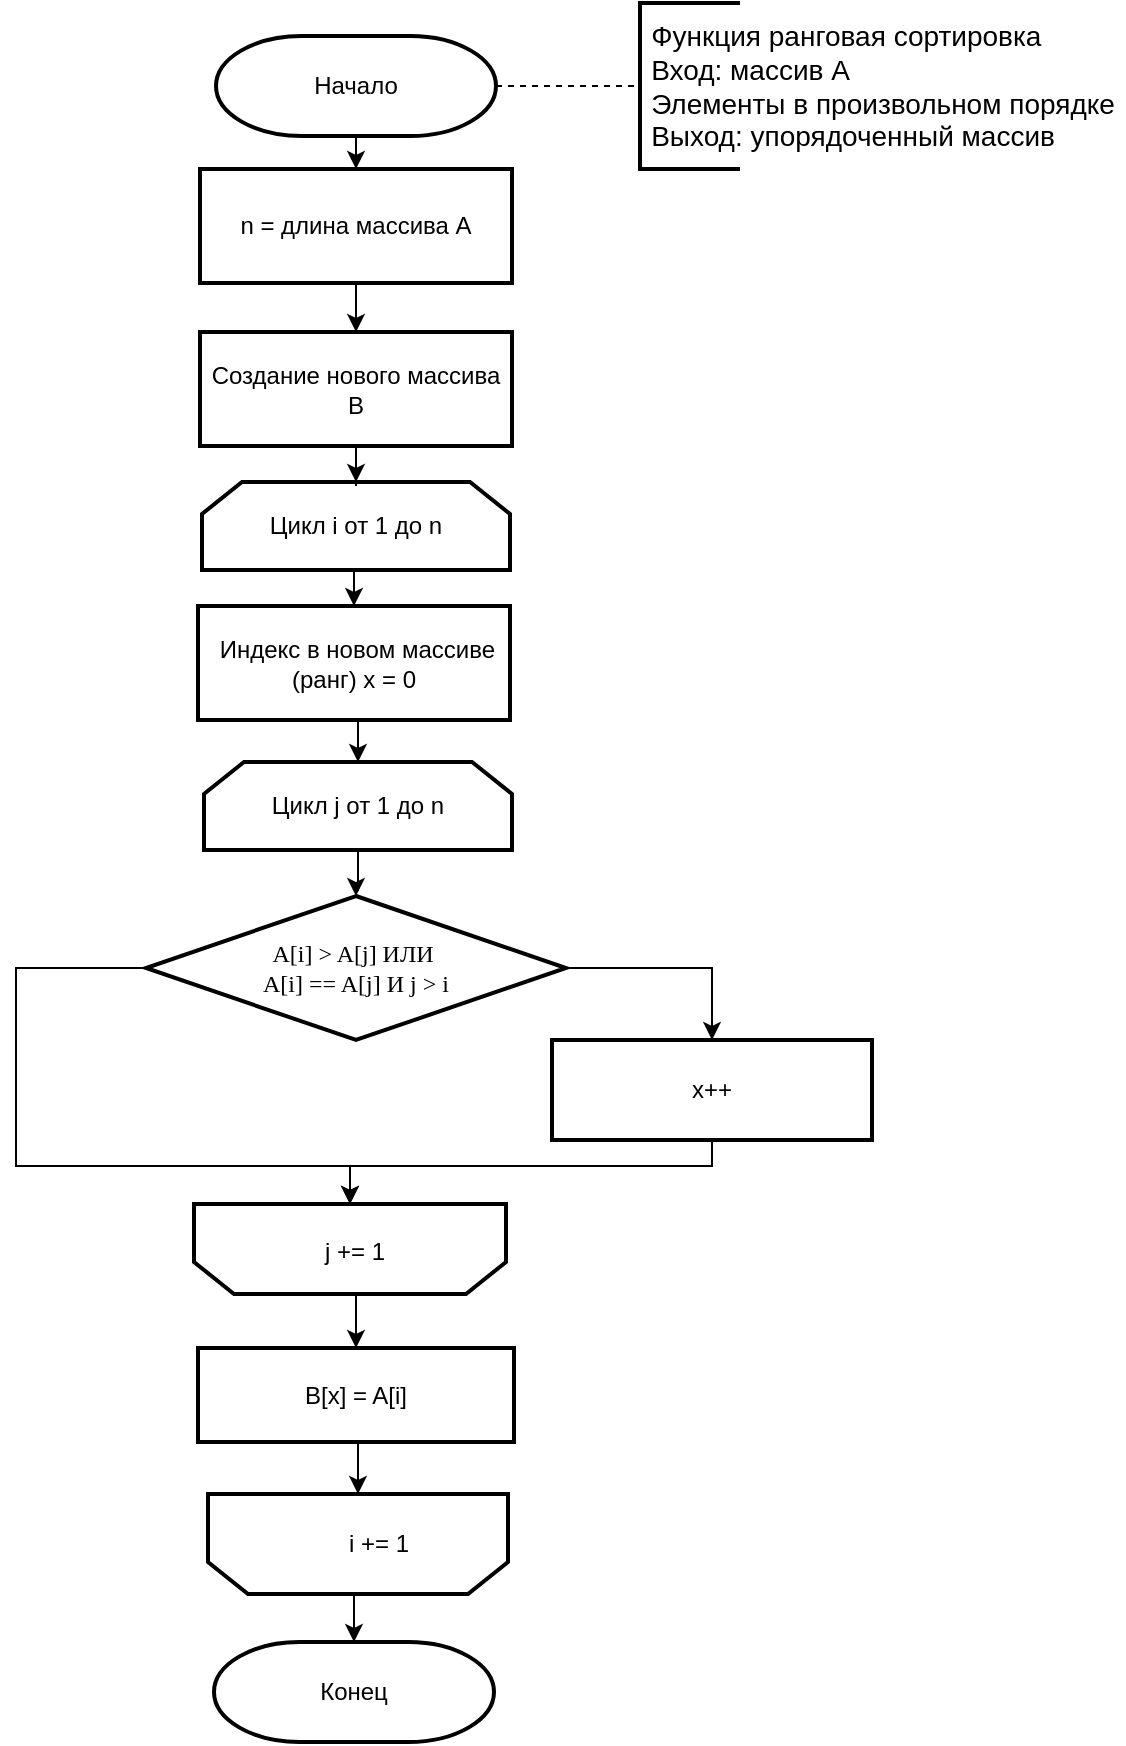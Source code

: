 <mxfile version="13.9.9" type="device" pages="3"><diagram id="C5RBs43oDa-KdzZeNtuy" name="шейкер"><mxGraphModel dx="429" dy="853" grid="0" gridSize="10" guides="1" tooltips="1" connect="1" arrows="1" fold="1" page="1" pageScale="1" pageWidth="827" pageHeight="1169" math="0" shadow="0"><root><mxCell id="WIyWlLk6GJQsqaUBKTNV-0"/><mxCell id="WIyWlLk6GJQsqaUBKTNV-1" parent="WIyWlLk6GJQsqaUBKTNV-0"/><mxCell id="FJBb87z16YMADizGVczc-8" style="edgeStyle=orthogonalEdgeStyle;rounded=0;orthogonalLoop=1;jettySize=auto;html=1;exitX=0.5;exitY=1;exitDx=0;exitDy=0;exitPerimeter=0;" parent="WIyWlLk6GJQsqaUBKTNV-1" source="cw5GKaNrx1taj8MvquGk-0" target="cw5GKaNrx1taj8MvquGk-3" edge="1"><mxGeometry relative="1" as="geometry"/></mxCell><mxCell id="p1bAHlazFoZSwkdOtZy0-3" style="edgeStyle=orthogonalEdgeStyle;rounded=0;orthogonalLoop=1;jettySize=auto;html=1;exitX=1;exitY=0.5;exitDx=0;exitDy=0;exitPerimeter=0;entryX=0;entryY=0.5;entryDx=0;entryDy=0;entryPerimeter=0;endArrow=none;endFill=0;dashed=1;" parent="WIyWlLk6GJQsqaUBKTNV-1" source="cw5GKaNrx1taj8MvquGk-0" target="p1bAHlazFoZSwkdOtZy0-0" edge="1"><mxGeometry relative="1" as="geometry"/></mxCell><mxCell id="cw5GKaNrx1taj8MvquGk-0" value="Начало" style="strokeWidth=2;html=1;shape=mxgraph.flowchart.terminator;whiteSpace=wrap;" parent="WIyWlLk6GJQsqaUBKTNV-1" vertex="1"><mxGeometry x="170" y="40" width="140" height="50" as="geometry"/></mxCell><mxCell id="JH4Yfha7tpX3qkW7H3EL-7" style="edgeStyle=orthogonalEdgeStyle;rounded=0;orthogonalLoop=1;jettySize=auto;html=1;exitX=0.5;exitY=1;exitDx=0;exitDy=0;entryX=0.5;entryY=0;entryDx=0;entryDy=0;" edge="1" parent="WIyWlLk6GJQsqaUBKTNV-1" source="cw5GKaNrx1taj8MvquGk-3" target="JH4Yfha7tpX3qkW7H3EL-1"><mxGeometry relative="1" as="geometry"/></mxCell><mxCell id="cw5GKaNrx1taj8MvquGk-3" value="n = длина массива А" style="rounded=0;whiteSpace=wrap;html=1;strokeWidth=2;" parent="WIyWlLk6GJQsqaUBKTNV-1" vertex="1"><mxGeometry x="162" y="106.5" width="156" height="57" as="geometry"/></mxCell><mxCell id="JH4Yfha7tpX3qkW7H3EL-9" style="edgeStyle=orthogonalEdgeStyle;rounded=0;orthogonalLoop=1;jettySize=auto;html=1;exitX=0.5;exitY=1;exitDx=0;exitDy=0;entryX=0.5;entryY=0;entryDx=0;entryDy=0;" edge="1" parent="WIyWlLk6GJQsqaUBKTNV-1" source="cw5GKaNrx1taj8MvquGk-4" target="JH4Yfha7tpX3qkW7H3EL-3"><mxGeometry relative="1" as="geometry"/></mxCell><mxCell id="cw5GKaNrx1taj8MvquGk-4" value="Цикл i от 1 до n" style="shape=loopLimit;whiteSpace=wrap;html=1;strokeWidth=2;" parent="WIyWlLk6GJQsqaUBKTNV-1" vertex="1"><mxGeometry x="163" y="263" width="154" height="44" as="geometry"/></mxCell><mxCell id="FJBb87z16YMADizGVczc-15" style="edgeStyle=orthogonalEdgeStyle;rounded=0;orthogonalLoop=1;jettySize=auto;html=1;exitX=1;exitY=0.5;exitDx=0;exitDy=0;" parent="WIyWlLk6GJQsqaUBKTNV-1" source="cw5GKaNrx1taj8MvquGk-5" target="cw5GKaNrx1taj8MvquGk-6" edge="1"><mxGeometry relative="1" as="geometry"/></mxCell><mxCell id="JH4Yfha7tpX3qkW7H3EL-12" style="edgeStyle=orthogonalEdgeStyle;rounded=0;orthogonalLoop=1;jettySize=auto;html=1;exitX=0;exitY=0.5;exitDx=0;exitDy=0;entryX=0.5;entryY=1;entryDx=0;entryDy=0;" edge="1" parent="WIyWlLk6GJQsqaUBKTNV-1" source="cw5GKaNrx1taj8MvquGk-5" target="cw5GKaNrx1taj8MvquGk-8"><mxGeometry relative="1" as="geometry"><Array as="points"><mxPoint x="70" y="506"/><mxPoint x="70" y="605"/><mxPoint x="237" y="605"/></Array></mxGeometry></mxCell><mxCell id="cw5GKaNrx1taj8MvquGk-5" value="&lt;font face=&quot;Verdana&quot;&gt;A[i] &amp;gt; A[j] ИЛИ&amp;nbsp;&lt;br&gt;A[i] == A[j] И j &amp;gt; i&lt;/font&gt;" style="rhombus;whiteSpace=wrap;html=1;strokeWidth=2;" parent="WIyWlLk6GJQsqaUBKTNV-1" vertex="1"><mxGeometry x="135" y="470" width="210" height="72" as="geometry"/></mxCell><mxCell id="JH4Yfha7tpX3qkW7H3EL-13" style="edgeStyle=orthogonalEdgeStyle;rounded=0;orthogonalLoop=1;jettySize=auto;html=1;exitX=0.5;exitY=1;exitDx=0;exitDy=0;entryX=0.5;entryY=1;entryDx=0;entryDy=0;" edge="1" parent="WIyWlLk6GJQsqaUBKTNV-1" source="cw5GKaNrx1taj8MvquGk-6" target="cw5GKaNrx1taj8MvquGk-8"><mxGeometry relative="1" as="geometry"><Array as="points"><mxPoint x="418" y="605"/><mxPoint x="237" y="605"/></Array></mxGeometry></mxCell><mxCell id="cw5GKaNrx1taj8MvquGk-6" value="x++" style="rounded=0;whiteSpace=wrap;html=1;strokeWidth=2;" parent="WIyWlLk6GJQsqaUBKTNV-1" vertex="1"><mxGeometry x="338" y="542" width="160" height="50" as="geometry"/></mxCell><mxCell id="cw5GKaNrx1taj8MvquGk-10" value="" style="group" parent="WIyWlLk6GJQsqaUBKTNV-1" vertex="1" connectable="0"><mxGeometry x="159" y="624" width="156" height="45" as="geometry"/></mxCell><mxCell id="cw5GKaNrx1taj8MvquGk-8" value="" style="shape=loopLimit;whiteSpace=wrap;html=1;strokeWidth=2;rotation=-180;" parent="cw5GKaNrx1taj8MvquGk-10" vertex="1"><mxGeometry width="156" height="45" as="geometry"/></mxCell><mxCell id="cw5GKaNrx1taj8MvquGk-9" value="j += 1" style="text;html=1;align=center;verticalAlign=middle;resizable=0;points=[];autosize=1;" parent="cw5GKaNrx1taj8MvquGk-10" vertex="1"><mxGeometry x="60.059" y="14.5" width="40" height="18" as="geometry"/></mxCell><mxCell id="JH4Yfha7tpX3qkW7H3EL-15" style="edgeStyle=orthogonalEdgeStyle;rounded=0;orthogonalLoop=1;jettySize=auto;html=1;exitX=0.5;exitY=1;exitDx=0;exitDy=0;entryX=0.5;entryY=1;entryDx=0;entryDy=0;" edge="1" parent="WIyWlLk6GJQsqaUBKTNV-1" source="cw5GKaNrx1taj8MvquGk-11" target="FJBb87z16YMADizGVczc-4"><mxGeometry relative="1" as="geometry"/></mxCell><mxCell id="cw5GKaNrx1taj8MvquGk-11" value="B[x] = A[i]" style="rounded=0;whiteSpace=wrap;html=1;strokeWidth=2;" parent="WIyWlLk6GJQsqaUBKTNV-1" vertex="1"><mxGeometry x="161" y="696" width="158" height="47" as="geometry"/></mxCell><mxCell id="cw5GKaNrx1taj8MvquGk-16" value="Конец" style="strokeWidth=2;html=1;shape=mxgraph.flowchart.terminator;whiteSpace=wrap;" parent="WIyWlLk6GJQsqaUBKTNV-1" vertex="1"><mxGeometry x="169" y="843" width="140" height="50" as="geometry"/></mxCell><mxCell id="FJBb87z16YMADizGVczc-3" value="" style="group" parent="WIyWlLk6GJQsqaUBKTNV-1" vertex="1" connectable="0"><mxGeometry x="166" y="769" width="170" height="50" as="geometry"/></mxCell><mxCell id="FJBb87z16YMADizGVczc-4" value="" style="shape=loopLimit;whiteSpace=wrap;html=1;strokeWidth=2;rotation=-180;" parent="FJBb87z16YMADizGVczc-3" vertex="1"><mxGeometry width="150" height="50" as="geometry"/></mxCell><mxCell id="FJBb87z16YMADizGVczc-5" value="i += 1" style="text;html=1;align=center;verticalAlign=middle;resizable=0;points=[];autosize=1;" parent="FJBb87z16YMADizGVczc-3" vertex="1"><mxGeometry x="60" y="15" width="50" height="20" as="geometry"/></mxCell><mxCell id="p1bAHlazFoZSwkdOtZy0-0" value="" style="strokeWidth=2;html=1;shape=mxgraph.flowchart.annotation_1;align=left;pointerEvents=1;" parent="WIyWlLk6GJQsqaUBKTNV-1" vertex="1"><mxGeometry x="382" y="23.5" width="50" height="83" as="geometry"/></mxCell><mxCell id="p1bAHlazFoZSwkdOtZy0-1" value="&lt;div style=&quot;text-align: left&quot;&gt;&lt;span style=&quot;font-size: 14px&quot;&gt;Функция ранговая сортировка&lt;/span&gt;&lt;/div&gt;&lt;font style=&quot;font-size: 14px&quot;&gt;&lt;div style=&quot;text-align: left&quot;&gt;&lt;span&gt;Вход: массив А&amp;nbsp;&lt;/span&gt;&lt;/div&gt;&lt;div style=&quot;text-align: left&quot;&gt;&lt;span&gt;Элементы в произвольном порядке&lt;/span&gt;&lt;/div&gt;&lt;div style=&quot;text-align: left&quot;&gt;&lt;span&gt;Выход: упорядоченный массив&lt;/span&gt;&lt;/div&gt;&lt;/font&gt;" style="text;html=1;align=center;verticalAlign=middle;resizable=0;points=[];autosize=1;" parent="WIyWlLk6GJQsqaUBKTNV-1" vertex="1"><mxGeometry x="382" y="34.5" width="242" height="61" as="geometry"/></mxCell><mxCell id="JH4Yfha7tpX3qkW7H3EL-8" style="edgeStyle=orthogonalEdgeStyle;rounded=0;orthogonalLoop=1;jettySize=auto;html=1;exitX=0.5;exitY=1;exitDx=0;exitDy=0;" edge="1" parent="WIyWlLk6GJQsqaUBKTNV-1" source="JH4Yfha7tpX3qkW7H3EL-1" target="cw5GKaNrx1taj8MvquGk-4"><mxGeometry relative="1" as="geometry"/></mxCell><mxCell id="JH4Yfha7tpX3qkW7H3EL-1" value="Создание нового массива В" style="rounded=0;whiteSpace=wrap;html=1;strokeWidth=2;" vertex="1" parent="WIyWlLk6GJQsqaUBKTNV-1"><mxGeometry x="162" y="188" width="156" height="57" as="geometry"/></mxCell><mxCell id="JH4Yfha7tpX3qkW7H3EL-10" style="edgeStyle=orthogonalEdgeStyle;rounded=0;orthogonalLoop=1;jettySize=auto;html=1;exitX=0.5;exitY=1;exitDx=0;exitDy=0;entryX=0.5;entryY=0;entryDx=0;entryDy=0;" edge="1" parent="WIyWlLk6GJQsqaUBKTNV-1" source="JH4Yfha7tpX3qkW7H3EL-3" target="JH4Yfha7tpX3qkW7H3EL-4"><mxGeometry relative="1" as="geometry"/></mxCell><mxCell id="JH4Yfha7tpX3qkW7H3EL-3" value="&amp;nbsp;Индекс в новом массиве (ранг) x = 0" style="rounded=0;whiteSpace=wrap;html=1;strokeWidth=2;" vertex="1" parent="WIyWlLk6GJQsqaUBKTNV-1"><mxGeometry x="161" y="325" width="156" height="57" as="geometry"/></mxCell><mxCell id="JH4Yfha7tpX3qkW7H3EL-11" style="edgeStyle=orthogonalEdgeStyle;rounded=0;orthogonalLoop=1;jettySize=auto;html=1;exitX=0.5;exitY=1;exitDx=0;exitDy=0;" edge="1" parent="WIyWlLk6GJQsqaUBKTNV-1" source="JH4Yfha7tpX3qkW7H3EL-4" target="cw5GKaNrx1taj8MvquGk-5"><mxGeometry relative="1" as="geometry"/></mxCell><mxCell id="JH4Yfha7tpX3qkW7H3EL-4" value="Цикл j от 1 до n" style="shape=loopLimit;whiteSpace=wrap;html=1;strokeWidth=2;" vertex="1" parent="WIyWlLk6GJQsqaUBKTNV-1"><mxGeometry x="164" y="403" width="154" height="44" as="geometry"/></mxCell><mxCell id="JH4Yfha7tpX3qkW7H3EL-14" style="edgeStyle=orthogonalEdgeStyle;rounded=0;orthogonalLoop=1;jettySize=auto;html=1;exitX=0.5;exitY=0;exitDx=0;exitDy=0;entryX=0.5;entryY=0;entryDx=0;entryDy=0;" edge="1" parent="WIyWlLk6GJQsqaUBKTNV-1" source="cw5GKaNrx1taj8MvquGk-8" target="cw5GKaNrx1taj8MvquGk-11"><mxGeometry relative="1" as="geometry"/></mxCell><mxCell id="JH4Yfha7tpX3qkW7H3EL-16" style="edgeStyle=orthogonalEdgeStyle;rounded=0;orthogonalLoop=1;jettySize=auto;html=1;exitX=0.5;exitY=0;exitDx=0;exitDy=0;entryX=0.5;entryY=0;entryDx=0;entryDy=0;entryPerimeter=0;" edge="1" parent="WIyWlLk6GJQsqaUBKTNV-1" source="FJBb87z16YMADizGVczc-4" target="cw5GKaNrx1taj8MvquGk-16"><mxGeometry relative="1" as="geometry"/></mxCell></root></mxGraphModel></diagram><diagram id="i0ZjRU8CdpSJGLjRWgHx" name="вставками"><mxGraphModel dx="429" dy="887" grid="0" gridSize="10" guides="1" tooltips="1" connect="1" arrows="1" fold="1" page="1" pageScale="1" pageWidth="827" pageHeight="1169" math="0" shadow="0"><root><mxCell id="ITRol_YgRyVtCpP8fGkt-0"/><mxCell id="ITRol_YgRyVtCpP8fGkt-1" parent="ITRol_YgRyVtCpP8fGkt-0"/><mxCell id="_CTizQ7tdlsxMsR3B6V_-0" style="edgeStyle=orthogonalEdgeStyle;rounded=0;orthogonalLoop=1;jettySize=auto;html=1;exitX=0.5;exitY=1;exitDx=0;exitDy=0;exitPerimeter=0;" edge="1" parent="ITRol_YgRyVtCpP8fGkt-1" source="DTski2v6Hd5hSW2omoYL-1" target="DTski2v6Hd5hSW2omoYL-5"><mxGeometry relative="1" as="geometry"/></mxCell><mxCell id="DTski2v6Hd5hSW2omoYL-1" value="Начало" style="strokeWidth=2;html=1;shape=mxgraph.flowchart.terminator;whiteSpace=wrap;" parent="ITRol_YgRyVtCpP8fGkt-1" vertex="1"><mxGeometry x="180" y="60" width="120" height="50" as="geometry"/></mxCell><mxCell id="DTski2v6Hd5hSW2omoYL-4" style="edgeStyle=orthogonalEdgeStyle;rounded=0;orthogonalLoop=1;jettySize=auto;html=1;exitX=0.5;exitY=1;exitDx=0;exitDy=0;entryX=0.5;entryY=0;entryDx=0;entryDy=0;" parent="ITRol_YgRyVtCpP8fGkt-1" source="DTski2v6Hd5hSW2omoYL-5" target="DTski2v6Hd5hSW2omoYL-7" edge="1"><mxGeometry relative="1" as="geometry"/></mxCell><mxCell id="DTski2v6Hd5hSW2omoYL-5" value="Цикл i от 1 до n - 1" style="shape=loopLimit;whiteSpace=wrap;html=1;strokeWidth=2;" parent="ITRol_YgRyVtCpP8fGkt-1" vertex="1"><mxGeometry x="155" y="140" width="170" height="50" as="geometry"/></mxCell><mxCell id="DTski2v6Hd5hSW2omoYL-6" style="edgeStyle=orthogonalEdgeStyle;rounded=0;orthogonalLoop=1;jettySize=auto;html=1;exitX=0.5;exitY=1;exitDx=0;exitDy=0;entryX=0.5;entryY=0;entryDx=0;entryDy=0;" parent="ITRol_YgRyVtCpP8fGkt-1" source="DTski2v6Hd5hSW2omoYL-7" target="DTski2v6Hd5hSW2omoYL-9" edge="1"><mxGeometry relative="1" as="geometry"/></mxCell><mxCell id="DTski2v6Hd5hSW2omoYL-7" value="key = массив[i]" style="rounded=0;whiteSpace=wrap;html=1;strokeWidth=2;" parent="ITRol_YgRyVtCpP8fGkt-1" vertex="1"><mxGeometry x="165" y="210" width="150" height="40" as="geometry"/></mxCell><mxCell id="DTski2v6Hd5hSW2omoYL-9" value="j = i&lt;span style=&quot;color: rgba(0 , 0 , 0 , 0) ; font-family: monospace ; font-size: 0px&quot;&gt;%3CmxGraphModel%3E%3Croot%3E%3CmxCell%20id%3D%220%22%2F%3E%3CmxCell%20id%3D%221%22%20parent%3D%220%22%2F%3E%3CmxCell%20id%3D%222%22%20value%3D%22n%26amp%3Bnbsp%3B%20%3D%20%D0%B4%D0%BB%D0%B8%D0%BD%D0%B0%20%D0%BC%D0%B0%D1%81%D1%81%D0%B8%D0%B2%D0%B0%22%20style%3D%22rounded%3D0%3BwhiteSpace%3Dwrap%3Bhtml%3D1%3BstrokeWidth%3D2%3B%22%20vertex%3D%221%22%20parent%3D%221%22%3E%3CmxGeometry%20x%3D%22170%22%20y%3D%22150%22%20width%3D%22120%22%20height%3D%2260%22%20as%3D%22geometry%22%2F%3E%3C%2FmxCell%3E%3C%2Froot%3E%3C%2FmxGraphModel%3E&lt;/span&gt;" style="rounded=0;whiteSpace=wrap;html=1;strokeWidth=2;" parent="ITRol_YgRyVtCpP8fGkt-1" vertex="1"><mxGeometry x="165" y="280" width="150" height="40" as="geometry"/></mxCell><mxCell id="DTski2v6Hd5hSW2omoYL-10" style="edgeStyle=orthogonalEdgeStyle;rounded=0;orthogonalLoop=1;jettySize=auto;html=1;exitX=0.5;exitY=1;exitDx=0;exitDy=0;entryX=0.5;entryY=1;entryDx=0;entryDy=0;" parent="ITRol_YgRyVtCpP8fGkt-1" source="DTski2v6Hd5hSW2omoYL-11" target="DTski2v6Hd5hSW2omoYL-15" edge="1"><mxGeometry relative="1" as="geometry"/></mxCell><mxCell id="DTski2v6Hd5hSW2omoYL-11" value="Обмен местами массив[j] и массив[j - 1]" style="rounded=0;whiteSpace=wrap;html=1;strokeWidth=2;" parent="ITRol_YgRyVtCpP8fGkt-1" vertex="1"><mxGeometry x="190" y="430" width="140" height="60" as="geometry"/></mxCell><mxCell id="DTski2v6Hd5hSW2omoYL-12" style="edgeStyle=orthogonalEdgeStyle;rounded=0;orthogonalLoop=1;jettySize=auto;html=1;exitX=0.5;exitY=1;exitDx=0;exitDy=0;entryX=0.5;entryY=0;entryDx=0;entryDy=0;" parent="ITRol_YgRyVtCpP8fGkt-1" source="DTski2v6Hd5hSW2omoYL-13" target="DTski2v6Hd5hSW2omoYL-11" edge="1"><mxGeometry relative="1" as="geometry"/></mxCell><mxCell id="DTski2v6Hd5hSW2omoYL-13" value="Пока j &amp;gt; 0 и &lt;br&gt;массив[j - 1] &amp;gt; key" style="shape=loopLimit;whiteSpace=wrap;html=1;strokeWidth=2;" parent="ITRol_YgRyVtCpP8fGkt-1" vertex="1"><mxGeometry x="200" y="340" width="120" height="60" as="geometry"/></mxCell><mxCell id="DTski2v6Hd5hSW2omoYL-14" value="" style="group" parent="ITRol_YgRyVtCpP8fGkt-1" vertex="1" connectable="0"><mxGeometry x="200" y="520" width="120" height="60" as="geometry"/></mxCell><mxCell id="DTski2v6Hd5hSW2omoYL-15" value="" style="shape=loopLimit;whiteSpace=wrap;html=1;strokeWidth=2;rotation=-180;" parent="DTski2v6Hd5hSW2omoYL-14" vertex="1"><mxGeometry width="120" height="60" as="geometry"/></mxCell><mxCell id="DTski2v6Hd5hSW2omoYL-16" value="&lt;span&gt;Пока j &amp;gt; 0 и&amp;nbsp;&lt;/span&gt;&lt;br&gt;&lt;span&gt;массив[j - 1] &amp;gt; key&lt;/span&gt;" style="text;html=1;align=center;verticalAlign=middle;resizable=0;points=[];autosize=1;" parent="DTski2v6Hd5hSW2omoYL-14" vertex="1"><mxGeometry x="5" y="15" width="110" height="30" as="geometry"/></mxCell><mxCell id="DTski2v6Hd5hSW2omoYL-17" value="Конец" style="strokeWidth=2;html=1;shape=mxgraph.flowchart.terminator;whiteSpace=wrap;" parent="ITRol_YgRyVtCpP8fGkt-1" vertex="1"><mxGeometry x="210" y="700" width="100" height="50" as="geometry"/></mxCell><mxCell id="DTski2v6Hd5hSW2omoYL-18" value="" style="group" parent="ITRol_YgRyVtCpP8fGkt-1" vertex="1" connectable="0"><mxGeometry x="200" y="610" width="140" height="60" as="geometry"/></mxCell><mxCell id="DTski2v6Hd5hSW2omoYL-19" value="" style="shape=loopLimit;whiteSpace=wrap;html=1;strokeWidth=2;rotation=-180;" parent="DTski2v6Hd5hSW2omoYL-18" vertex="1"><mxGeometry width="120" height="60" as="geometry"/></mxCell><mxCell id="DTski2v6Hd5hSW2omoYL-20" value="&lt;span style=&quot;color: rgb(0, 0, 0); font-family: helvetica; font-size: 12px; font-style: normal; font-weight: 400; letter-spacing: normal; text-align: center; text-indent: 0px; text-transform: none; word-spacing: 0px; background-color: rgb(248, 249, 250); display: inline; float: none;&quot;&gt;Цикл i от 1 до n - 1&lt;/span&gt;" style="text;whiteSpace=wrap;html=1;" parent="DTski2v6Hd5hSW2omoYL-18" vertex="1"><mxGeometry x="10" y="15" width="130" height="30" as="geometry"/></mxCell><mxCell id="DTski2v6Hd5hSW2omoYL-24" style="edgeStyle=orthogonalEdgeStyle;rounded=0;orthogonalLoop=1;jettySize=auto;html=1;exitX=0.5;exitY=0;exitDx=0;exitDy=0;entryX=0.5;entryY=1;entryDx=0;entryDy=0;" parent="ITRol_YgRyVtCpP8fGkt-1" source="DTski2v6Hd5hSW2omoYL-15" target="DTski2v6Hd5hSW2omoYL-19" edge="1"><mxGeometry relative="1" as="geometry"/></mxCell><mxCell id="DTski2v6Hd5hSW2omoYL-25" style="edgeStyle=orthogonalEdgeStyle;rounded=0;orthogonalLoop=1;jettySize=auto;html=1;exitX=0.5;exitY=0;exitDx=0;exitDy=0;entryX=0.5;entryY=0;entryDx=0;entryDy=0;entryPerimeter=0;" parent="ITRol_YgRyVtCpP8fGkt-1" source="DTski2v6Hd5hSW2omoYL-19" target="DTski2v6Hd5hSW2omoYL-17" edge="1"><mxGeometry relative="1" as="geometry"/></mxCell><mxCell id="espTMSem288JypUCBmHW-0" style="edgeStyle=orthogonalEdgeStyle;rounded=0;orthogonalLoop=1;jettySize=auto;html=1;exitX=0.5;exitY=1;exitDx=0;exitDy=0;exitPerimeter=0;entryX=0.5;entryY=0;entryDx=0;entryDy=0;" edge="1" parent="ITRol_YgRyVtCpP8fGkt-1" source="espTMSem288JypUCBmHW-1" target="espTMSem288JypUCBmHW-3"><mxGeometry relative="1" as="geometry"/></mxCell><mxCell id="espTMSem288JypUCBmHW-1" value="Начало" style="strokeWidth=2;html=1;shape=mxgraph.flowchart.terminator;whiteSpace=wrap;" vertex="1" parent="ITRol_YgRyVtCpP8fGkt-1"><mxGeometry x="200" y="1300" width="140" height="50" as="geometry"/></mxCell><mxCell id="espTMSem288JypUCBmHW-24" style="edgeStyle=orthogonalEdgeStyle;rounded=0;orthogonalLoop=1;jettySize=auto;html=1;exitX=0.5;exitY=1;exitDx=0;exitDy=0;entryX=0.5;entryY=0;entryDx=0;entryDy=0;" edge="1" parent="ITRol_YgRyVtCpP8fGkt-1" source="espTMSem288JypUCBmHW-3" target="espTMSem288JypUCBmHW-7"><mxGeometry relative="1" as="geometry"/></mxCell><mxCell id="espTMSem288JypUCBmHW-3" value="Цикл i от 1 до size&amp;nbsp;" style="shape=loopLimit;whiteSpace=wrap;html=1;strokeWidth=2;" vertex="1" parent="ITRol_YgRyVtCpP8fGkt-1"><mxGeometry x="185" y="1380" width="170" height="50" as="geometry"/></mxCell><mxCell id="espTMSem288JypUCBmHW-6" style="edgeStyle=orthogonalEdgeStyle;rounded=0;orthogonalLoop=1;jettySize=auto;html=1;exitX=0.5;exitY=1;exitDx=0;exitDy=0;entryX=0.5;entryY=0;entryDx=0;entryDy=0;" edge="1" parent="ITRol_YgRyVtCpP8fGkt-1" source="espTMSem288JypUCBmHW-7" target="espTMSem288JypUCBmHW-10"><mxGeometry relative="1" as="geometry"/></mxCell><mxCell id="espTMSem288JypUCBmHW-7" value="Цикл j от i до 1&amp;nbsp;" style="shape=loopLimit;whiteSpace=wrap;html=1;strokeWidth=2;" vertex="1" parent="ITRol_YgRyVtCpP8fGkt-1"><mxGeometry x="185" y="1460" width="170" height="50" as="geometry"/></mxCell><mxCell id="espTMSem288JypUCBmHW-9" style="edgeStyle=orthogonalEdgeStyle;rounded=0;orthogonalLoop=1;jettySize=auto;html=1;exitX=1;exitY=0.5;exitDx=0;exitDy=0;" edge="1" parent="ITRol_YgRyVtCpP8fGkt-1" source="espTMSem288JypUCBmHW-10" target="espTMSem288JypUCBmHW-12"><mxGeometry relative="1" as="geometry"/></mxCell><mxCell id="espTMSem288JypUCBmHW-26" style="edgeStyle=orthogonalEdgeStyle;rounded=0;orthogonalLoop=1;jettySize=auto;html=1;exitX=0;exitY=0.5;exitDx=0;exitDy=0;" edge="1" parent="ITRol_YgRyVtCpP8fGkt-1" source="espTMSem288JypUCBmHW-10"><mxGeometry relative="1" as="geometry"><mxPoint x="270" y="1790" as="targetPoint"/><Array as="points"><mxPoint x="120" y="1570"/><mxPoint x="120" y="1790"/></Array></mxGeometry></mxCell><mxCell id="espTMSem288JypUCBmHW-10" value="arr[j] &amp;lt; arr[j - 1]" style="rhombus;whiteSpace=wrap;html=1;strokeWidth=2;" vertex="1" parent="ITRol_YgRyVtCpP8fGkt-1"><mxGeometry x="180" y="1540" width="180" height="60" as="geometry"/></mxCell><mxCell id="espTMSem288JypUCBmHW-11" style="edgeStyle=orthogonalEdgeStyle;rounded=0;orthogonalLoop=1;jettySize=auto;html=1;exitX=0.5;exitY=1;exitDx=0;exitDy=0;" edge="1" parent="ITRol_YgRyVtCpP8fGkt-1" source="espTMSem288JypUCBmHW-12"><mxGeometry relative="1" as="geometry"><mxPoint x="270" y="1700.0" as="targetPoint"/></mxGeometry></mxCell><mxCell id="espTMSem288JypUCBmHW-12" value="Обмен arr[j] и arr[j - 1]" style="rounded=0;whiteSpace=wrap;html=1;strokeWidth=2;" vertex="1" parent="ITRol_YgRyVtCpP8fGkt-1"><mxGeometry x="330" y="1610" width="170" height="50" as="geometry"/></mxCell><mxCell id="espTMSem288JypUCBmHW-13" value="" style="group" vertex="1" connectable="0" parent="ITRol_YgRyVtCpP8fGkt-1"><mxGeometry x="185" y="1700" width="170" height="50" as="geometry"/></mxCell><mxCell id="espTMSem288JypUCBmHW-14" value="" style="shape=loopLimit;whiteSpace=wrap;html=1;strokeWidth=2;rotation=-180;" vertex="1" parent="espTMSem288JypUCBmHW-13"><mxGeometry width="170" height="50" as="geometry"/></mxCell><mxCell id="espTMSem288JypUCBmHW-15" value="j -= 1" style="text;html=1;align=center;verticalAlign=middle;resizable=0;points=[];autosize=1;" vertex="1" parent="espTMSem288JypUCBmHW-13"><mxGeometry x="65" y="15" width="40" height="20" as="geometry"/></mxCell><mxCell id="espTMSem288JypUCBmHW-18" value="" style="group" vertex="1" connectable="0" parent="ITRol_YgRyVtCpP8fGkt-1"><mxGeometry x="185" y="1820" width="170" height="50" as="geometry"/></mxCell><mxCell id="espTMSem288JypUCBmHW-19" value="" style="shape=loopLimit;whiteSpace=wrap;html=1;strokeWidth=2;rotation=-180;" vertex="1" parent="espTMSem288JypUCBmHW-18"><mxGeometry width="170" height="50" as="geometry"/></mxCell><mxCell id="espTMSem288JypUCBmHW-20" value="i += 1" style="text;html=1;align=center;verticalAlign=middle;resizable=0;points=[];autosize=1;" vertex="1" parent="espTMSem288JypUCBmHW-18"><mxGeometry x="60" y="15" width="50" height="20" as="geometry"/></mxCell><mxCell id="espTMSem288JypUCBmHW-21" value="Конец" style="strokeWidth=2;html=1;shape=mxgraph.flowchart.terminator;whiteSpace=wrap;" vertex="1" parent="ITRol_YgRyVtCpP8fGkt-1"><mxGeometry x="200" y="1900" width="140" height="50" as="geometry"/></mxCell><mxCell id="espTMSem288JypUCBmHW-23" style="edgeStyle=orthogonalEdgeStyle;rounded=0;orthogonalLoop=1;jettySize=auto;html=1;exitX=0.5;exitY=0;exitDx=0;exitDy=0;entryX=0.5;entryY=0;entryDx=0;entryDy=0;entryPerimeter=0;" edge="1" parent="ITRol_YgRyVtCpP8fGkt-1" source="espTMSem288JypUCBmHW-19" target="espTMSem288JypUCBmHW-21"><mxGeometry relative="1" as="geometry"/></mxCell><mxCell id="espTMSem288JypUCBmHW-25" style="edgeStyle=orthogonalEdgeStyle;rounded=0;orthogonalLoop=1;jettySize=auto;html=1;exitX=0.5;exitY=0;exitDx=0;exitDy=0;entryX=0.5;entryY=1;entryDx=0;entryDy=0;" edge="1" parent="ITRol_YgRyVtCpP8fGkt-1" source="espTMSem288JypUCBmHW-14" target="espTMSem288JypUCBmHW-19"><mxGeometry relative="1" as="geometry"/></mxCell><mxCell id="espTMSem288JypUCBmHW-27" value="Да" style="text;html=1;align=center;verticalAlign=middle;resizable=0;points=[];autosize=1;" vertex="1" parent="ITRol_YgRyVtCpP8fGkt-1"><mxGeometry x="384" y="1540" width="30" height="20" as="geometry"/></mxCell><mxCell id="ljx-lyR64tmdJZe6OAww-0" style="edgeStyle=orthogonalEdgeStyle;rounded=0;orthogonalLoop=1;jettySize=auto;html=1;exitX=1;exitY=0.5;exitDx=0;exitDy=0;exitPerimeter=0;entryX=0;entryY=0.5;entryDx=0;entryDy=0;entryPerimeter=0;endArrow=none;endFill=0;dashed=1;" edge="1" parent="ITRol_YgRyVtCpP8fGkt-1" target="ljx-lyR64tmdJZe6OAww-1"><mxGeometry relative="1" as="geometry"><mxPoint x="340.0" y="1325" as="sourcePoint"/></mxGeometry></mxCell><mxCell id="ljx-lyR64tmdJZe6OAww-1" value="" style="strokeWidth=2;html=1;shape=mxgraph.flowchart.annotation_1;align=left;pointerEvents=1;" vertex="1" parent="ITRol_YgRyVtCpP8fGkt-1"><mxGeometry x="412" y="1283.5" width="50" height="83" as="geometry"/></mxCell><mxCell id="ljx-lyR64tmdJZe6OAww-2" value="&lt;div style=&quot;text-align: left&quot;&gt;&lt;span style=&quot;font-size: 14px&quot;&gt;Функция сортировки вставками&lt;/span&gt;&lt;/div&gt;&lt;font style=&quot;font-size: 14px&quot;&gt;&lt;div style=&quot;text-align: left&quot;&gt;&lt;span&gt;Вход: массив arr размера size&amp;nbsp;&lt;/span&gt;&lt;/div&gt;&lt;div style=&quot;text-align: left&quot;&gt;&lt;span&gt;Элементы в произвольном порядке&lt;/span&gt;&lt;/div&gt;&lt;div style=&quot;text-align: left&quot;&gt;&lt;span&gt;Выход: упорядоченный массив&lt;/span&gt;&lt;/div&gt;&lt;/font&gt;" style="text;html=1;align=center;verticalAlign=middle;resizable=0;points=[];autosize=1;" vertex="1" parent="ITRol_YgRyVtCpP8fGkt-1"><mxGeometry x="431" y="1294.5" width="242" height="61" as="geometry"/></mxCell></root></mxGraphModel></diagram><diagram id="kKNv9t8-YjT-DI9DyJZ6" name="выбором"><mxGraphModel dx="429" dy="887" grid="0" gridSize="10" guides="1" tooltips="1" connect="1" arrows="1" fold="1" page="1" pageScale="1" pageWidth="827" pageHeight="1169" math="0" shadow="0"><root><mxCell id="HM6HeohDp8SNmVDvPziv-0"/><mxCell id="HM6HeohDp8SNmVDvPziv-1" parent="HM6HeohDp8SNmVDvPziv-0"/><mxCell id="HJrkmQqaoNoq2AsyLd80-0" style="edgeStyle=orthogonalEdgeStyle;rounded=0;orthogonalLoop=1;jettySize=auto;html=1;exitX=0.5;exitY=1;exitDx=0;exitDy=0;exitPerimeter=0;entryX=0.5;entryY=0;entryDx=0;entryDy=0;" edge="1" parent="HM6HeohDp8SNmVDvPziv-1" source="HJrkmQqaoNoq2AsyLd80-1" target="HJrkmQqaoNoq2AsyLd80-3"><mxGeometry relative="1" as="geometry"/></mxCell><mxCell id="HJrkmQqaoNoq2AsyLd80-1" value="Начало" style="strokeWidth=2;html=1;shape=mxgraph.flowchart.terminator;whiteSpace=wrap;" vertex="1" parent="HM6HeohDp8SNmVDvPziv-1"><mxGeometry x="170" y="50" width="140" height="50" as="geometry"/></mxCell><mxCell id="HJrkmQqaoNoq2AsyLd80-2" style="edgeStyle=orthogonalEdgeStyle;rounded=0;orthogonalLoop=1;jettySize=auto;html=1;exitX=0.5;exitY=1;exitDx=0;exitDy=0;entryX=0.5;entryY=0;entryDx=0;entryDy=0;" edge="1" parent="HM6HeohDp8SNmVDvPziv-1" source="HJrkmQqaoNoq2AsyLd80-3" target="HJrkmQqaoNoq2AsyLd80-5"><mxGeometry relative="1" as="geometry"/></mxCell><mxCell id="HJrkmQqaoNoq2AsyLd80-3" value="Цикл i от 1 до size - 1" style="shape=loopLimit;whiteSpace=wrap;html=1;strokeWidth=2;" vertex="1" parent="HM6HeohDp8SNmVDvPziv-1"><mxGeometry x="155" y="130" width="170" height="50" as="geometry"/></mxCell><mxCell id="HJrkmQqaoNoq2AsyLd80-4" style="edgeStyle=orthogonalEdgeStyle;rounded=0;orthogonalLoop=1;jettySize=auto;html=1;exitX=0.5;exitY=1;exitDx=0;exitDy=0;entryX=0.5;entryY=0;entryDx=0;entryDy=0;" edge="1" parent="HM6HeohDp8SNmVDvPziv-1" source="HJrkmQqaoNoq2AsyLd80-5" target="HJrkmQqaoNoq2AsyLd80-7"><mxGeometry relative="1" as="geometry"/></mxCell><mxCell id="HJrkmQqaoNoq2AsyLd80-5" value="Минимальный элемент &lt;br&gt;(min) = arr[i]&lt;br&gt;Минимальный индекс (min_index) = i" style="rounded=0;whiteSpace=wrap;html=1;strokeWidth=2;" vertex="1" parent="HM6HeohDp8SNmVDvPziv-1"><mxGeometry x="155" y="220" width="170" height="70" as="geometry"/></mxCell><mxCell id="HJrkmQqaoNoq2AsyLd80-6" style="edgeStyle=orthogonalEdgeStyle;rounded=0;orthogonalLoop=1;jettySize=auto;html=1;exitX=0.5;exitY=1;exitDx=0;exitDy=0;entryX=0.5;entryY=0;entryDx=0;entryDy=0;" edge="1" parent="HM6HeohDp8SNmVDvPziv-1" source="HJrkmQqaoNoq2AsyLd80-7" target="HJrkmQqaoNoq2AsyLd80-10"><mxGeometry relative="1" as="geometry"/></mxCell><mxCell id="HJrkmQqaoNoq2AsyLd80-7" value="Цикл j от i + 1 до size&amp;nbsp;" style="shape=loopLimit;whiteSpace=wrap;html=1;strokeWidth=2;" vertex="1" parent="HM6HeohDp8SNmVDvPziv-1"><mxGeometry x="155" y="320" width="170" height="50" as="geometry"/></mxCell><mxCell id="HJrkmQqaoNoq2AsyLd80-8" style="edgeStyle=orthogonalEdgeStyle;rounded=0;orthogonalLoop=1;jettySize=auto;html=1;exitX=0;exitY=0.5;exitDx=0;exitDy=0;entryX=0.5;entryY=1;entryDx=0;entryDy=0;" edge="1" parent="HM6HeohDp8SNmVDvPziv-1" source="HJrkmQqaoNoq2AsyLd80-10" target="HJrkmQqaoNoq2AsyLd80-14"><mxGeometry relative="1" as="geometry"><Array as="points"><mxPoint x="100" y="430"/><mxPoint x="100" y="540"/><mxPoint x="240" y="540"/></Array></mxGeometry></mxCell><mxCell id="HJrkmQqaoNoq2AsyLd80-9" style="edgeStyle=orthogonalEdgeStyle;rounded=0;orthogonalLoop=1;jettySize=auto;html=1;exitX=1;exitY=0.5;exitDx=0;exitDy=0;" edge="1" parent="HM6HeohDp8SNmVDvPziv-1" source="HJrkmQqaoNoq2AsyLd80-10" target="HJrkmQqaoNoq2AsyLd80-12"><mxGeometry relative="1" as="geometry"/></mxCell><mxCell id="HJrkmQqaoNoq2AsyLd80-10" value="arr[j] &amp;lt; min" style="rhombus;whiteSpace=wrap;html=1;strokeWidth=2;" vertex="1" parent="HM6HeohDp8SNmVDvPziv-1"><mxGeometry x="150" y="400" width="180" height="60" as="geometry"/></mxCell><mxCell id="HJrkmQqaoNoq2AsyLd80-11" style="edgeStyle=orthogonalEdgeStyle;rounded=0;orthogonalLoop=1;jettySize=auto;html=1;exitX=0.5;exitY=1;exitDx=0;exitDy=0;" edge="1" parent="HM6HeohDp8SNmVDvPziv-1" source="HJrkmQqaoNoq2AsyLd80-12"><mxGeometry relative="1" as="geometry"><mxPoint x="240" y="560.0" as="targetPoint"/></mxGeometry></mxCell><mxCell id="HJrkmQqaoNoq2AsyLd80-12" value="min_index = j&lt;br&gt;min = arr[j]" style="rounded=0;whiteSpace=wrap;html=1;strokeWidth=2;" vertex="1" parent="HM6HeohDp8SNmVDvPziv-1"><mxGeometry x="300" y="470" width="170" height="50" as="geometry"/></mxCell><mxCell id="HJrkmQqaoNoq2AsyLd80-13" value="" style="group" vertex="1" connectable="0" parent="HM6HeohDp8SNmVDvPziv-1"><mxGeometry x="155" y="560" width="170" height="50" as="geometry"/></mxCell><mxCell id="HJrkmQqaoNoq2AsyLd80-14" value="" style="shape=loopLimit;whiteSpace=wrap;html=1;strokeWidth=2;rotation=-180;" vertex="1" parent="HJrkmQqaoNoq2AsyLd80-13"><mxGeometry width="170" height="50" as="geometry"/></mxCell><mxCell id="HJrkmQqaoNoq2AsyLd80-15" value="j -= 1" style="text;html=1;align=center;verticalAlign=middle;resizable=0;points=[];autosize=1;" vertex="1" parent="HJrkmQqaoNoq2AsyLd80-13"><mxGeometry x="65" y="15" width="40" height="20" as="geometry"/></mxCell><mxCell id="HJrkmQqaoNoq2AsyLd80-16" style="edgeStyle=orthogonalEdgeStyle;rounded=0;orthogonalLoop=1;jettySize=auto;html=1;exitX=0.5;exitY=1;exitDx=0;exitDy=0;entryX=0.5;entryY=1;entryDx=0;entryDy=0;" edge="1" parent="HM6HeohDp8SNmVDvPziv-1" source="HJrkmQqaoNoq2AsyLd80-17" target="HJrkmQqaoNoq2AsyLd80-19"><mxGeometry relative="1" as="geometry"/></mxCell><mxCell id="HJrkmQqaoNoq2AsyLd80-17" value="Поменять местами arr[i] и arr[min_index]" style="rounded=0;whiteSpace=wrap;html=1;strokeWidth=2;" vertex="1" parent="HM6HeohDp8SNmVDvPziv-1"><mxGeometry x="155" y="640" width="170" height="50" as="geometry"/></mxCell><mxCell id="HJrkmQqaoNoq2AsyLd80-18" value="" style="group" vertex="1" connectable="0" parent="HM6HeohDp8SNmVDvPziv-1"><mxGeometry x="155" y="720" width="170" height="50" as="geometry"/></mxCell><mxCell id="HJrkmQqaoNoq2AsyLd80-19" value="" style="shape=loopLimit;whiteSpace=wrap;html=1;strokeWidth=2;rotation=-180;" vertex="1" parent="HJrkmQqaoNoq2AsyLd80-18"><mxGeometry width="170" height="50" as="geometry"/></mxCell><mxCell id="HJrkmQqaoNoq2AsyLd80-20" value="i += 1" style="text;html=1;align=center;verticalAlign=middle;resizable=0;points=[];autosize=1;" vertex="1" parent="HJrkmQqaoNoq2AsyLd80-18"><mxGeometry x="60" y="15" width="50" height="20" as="geometry"/></mxCell><mxCell id="HJrkmQqaoNoq2AsyLd80-21" value="Конец" style="strokeWidth=2;html=1;shape=mxgraph.flowchart.terminator;whiteSpace=wrap;" vertex="1" parent="HM6HeohDp8SNmVDvPziv-1"><mxGeometry x="170" y="800" width="140" height="50" as="geometry"/></mxCell><mxCell id="HJrkmQqaoNoq2AsyLd80-22" style="edgeStyle=orthogonalEdgeStyle;rounded=0;orthogonalLoop=1;jettySize=auto;html=1;exitX=0.5;exitY=0;exitDx=0;exitDy=0;entryX=0.5;entryY=0;entryDx=0;entryDy=0;" edge="1" parent="HM6HeohDp8SNmVDvPziv-1" source="HJrkmQqaoNoq2AsyLd80-14" target="HJrkmQqaoNoq2AsyLd80-17"><mxGeometry relative="1" as="geometry"/></mxCell><mxCell id="HJrkmQqaoNoq2AsyLd80-23" style="edgeStyle=orthogonalEdgeStyle;rounded=0;orthogonalLoop=1;jettySize=auto;html=1;exitX=0.5;exitY=0;exitDx=0;exitDy=0;entryX=0.5;entryY=0;entryDx=0;entryDy=0;entryPerimeter=0;" edge="1" parent="HM6HeohDp8SNmVDvPziv-1" source="HJrkmQqaoNoq2AsyLd80-19" target="HJrkmQqaoNoq2AsyLd80-21"><mxGeometry relative="1" as="geometry"/></mxCell><mxCell id="CMLgLYY78clC7dXmqjkb-0" value="Да" style="text;html=1;align=center;verticalAlign=middle;resizable=0;points=[];autosize=1;" vertex="1" parent="HM6HeohDp8SNmVDvPziv-1"><mxGeometry x="340" y="410" width="30" height="20" as="geometry"/></mxCell><mxCell id="3Qq4ImfVRrdpKH9-f3TP-0" style="edgeStyle=orthogonalEdgeStyle;rounded=0;orthogonalLoop=1;jettySize=auto;html=1;exitX=1;exitY=0.5;exitDx=0;exitDy=0;exitPerimeter=0;entryX=0;entryY=0.5;entryDx=0;entryDy=0;entryPerimeter=0;endArrow=none;endFill=0;dashed=1;" edge="1" parent="HM6HeohDp8SNmVDvPziv-1" target="3Qq4ImfVRrdpKH9-f3TP-1"><mxGeometry relative="1" as="geometry"><mxPoint x="310.0" y="75" as="sourcePoint"/></mxGeometry></mxCell><mxCell id="3Qq4ImfVRrdpKH9-f3TP-1" value="" style="strokeWidth=2;html=1;shape=mxgraph.flowchart.annotation_1;align=left;pointerEvents=1;" vertex="1" parent="HM6HeohDp8SNmVDvPziv-1"><mxGeometry x="382" y="33.5" width="50" height="83" as="geometry"/></mxCell><mxCell id="3Qq4ImfVRrdpKH9-f3TP-2" value="&lt;div style=&quot;text-align: left&quot;&gt;&lt;span style=&quot;font-size: 14px&quot;&gt;Функция сортировки выбором&lt;/span&gt;&lt;/div&gt;&lt;font style=&quot;font-size: 14px&quot;&gt;&lt;div style=&quot;text-align: left&quot;&gt;&lt;span&gt;Вход: массив arr размера size&amp;nbsp;&lt;/span&gt;&lt;/div&gt;&lt;div style=&quot;text-align: left&quot;&gt;&lt;span&gt;Элементы в произвольном порядке&lt;/span&gt;&lt;/div&gt;&lt;div style=&quot;text-align: left&quot;&gt;&lt;span&gt;Выход: упорядоченный массив&lt;/span&gt;&lt;/div&gt;&lt;/font&gt;" style="text;html=1;align=center;verticalAlign=middle;resizable=0;points=[];autosize=1;" vertex="1" parent="HM6HeohDp8SNmVDvPziv-1"><mxGeometry x="401" y="44.5" width="242" height="61" as="geometry"/></mxCell></root></mxGraphModel></diagram></mxfile>